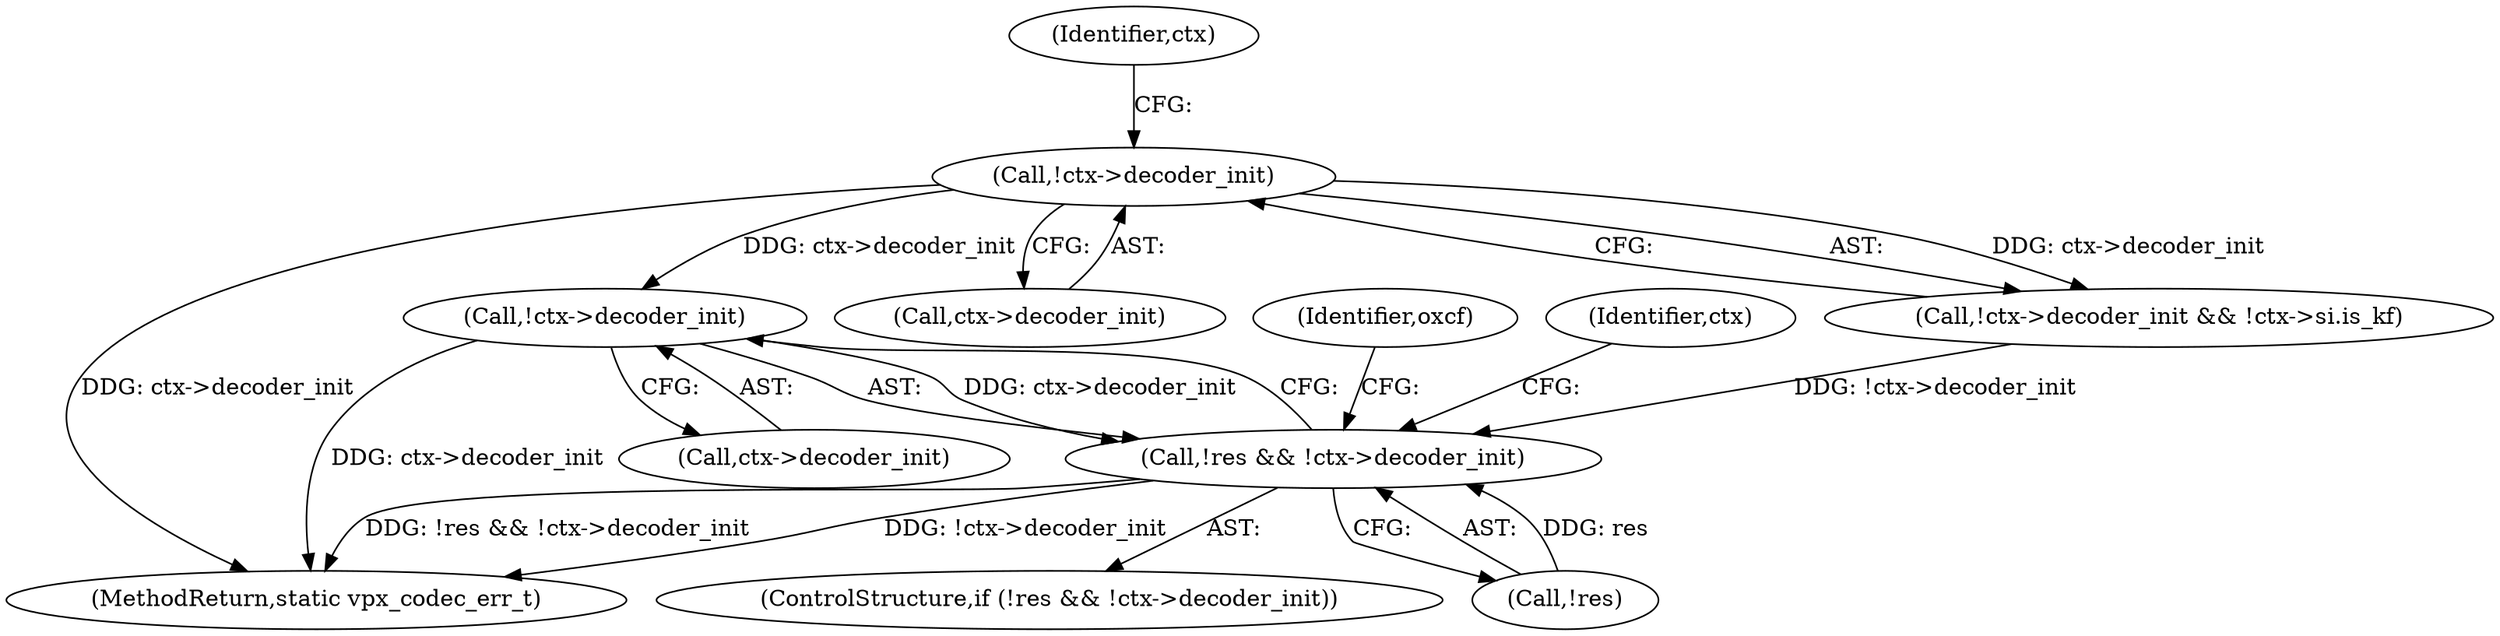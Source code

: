 digraph "0_Android_063be1485e0099bc81ace3a08b0ec9186dcad693@pointer" {
"1000253" [label="(Call,!ctx->decoder_init)"];
"1000217" [label="(Call,!ctx->decoder_init)"];
"1000250" [label="(Call,!res && !ctx->decoder_init)"];
"1000224" [label="(Identifier,ctx)"];
"1000254" [label="(Call,ctx->decoder_init)"];
"1000261" [label="(Identifier,oxcf)"];
"1000250" [label="(Call,!res && !ctx->decoder_init)"];
"1000249" [label="(ControlStructure,if (!res && !ctx->decoder_init))"];
"1000738" [label="(MethodReturn,static vpx_codec_err_t)"];
"1000362" [label="(Identifier,ctx)"];
"1000253" [label="(Call,!ctx->decoder_init)"];
"1000218" [label="(Call,ctx->decoder_init)"];
"1000251" [label="(Call,!res)"];
"1000216" [label="(Call,!ctx->decoder_init && !ctx->si.is_kf)"];
"1000217" [label="(Call,!ctx->decoder_init)"];
"1000253" -> "1000250"  [label="AST: "];
"1000253" -> "1000254"  [label="CFG: "];
"1000254" -> "1000253"  [label="AST: "];
"1000250" -> "1000253"  [label="CFG: "];
"1000253" -> "1000738"  [label="DDG: ctx->decoder_init"];
"1000253" -> "1000250"  [label="DDG: ctx->decoder_init"];
"1000217" -> "1000253"  [label="DDG: ctx->decoder_init"];
"1000217" -> "1000216"  [label="AST: "];
"1000217" -> "1000218"  [label="CFG: "];
"1000218" -> "1000217"  [label="AST: "];
"1000224" -> "1000217"  [label="CFG: "];
"1000216" -> "1000217"  [label="CFG: "];
"1000217" -> "1000738"  [label="DDG: ctx->decoder_init"];
"1000217" -> "1000216"  [label="DDG: ctx->decoder_init"];
"1000250" -> "1000249"  [label="AST: "];
"1000250" -> "1000251"  [label="CFG: "];
"1000251" -> "1000250"  [label="AST: "];
"1000261" -> "1000250"  [label="CFG: "];
"1000362" -> "1000250"  [label="CFG: "];
"1000250" -> "1000738"  [label="DDG: !ctx->decoder_init"];
"1000250" -> "1000738"  [label="DDG: !res && !ctx->decoder_init"];
"1000251" -> "1000250"  [label="DDG: res"];
"1000216" -> "1000250"  [label="DDG: !ctx->decoder_init"];
}
